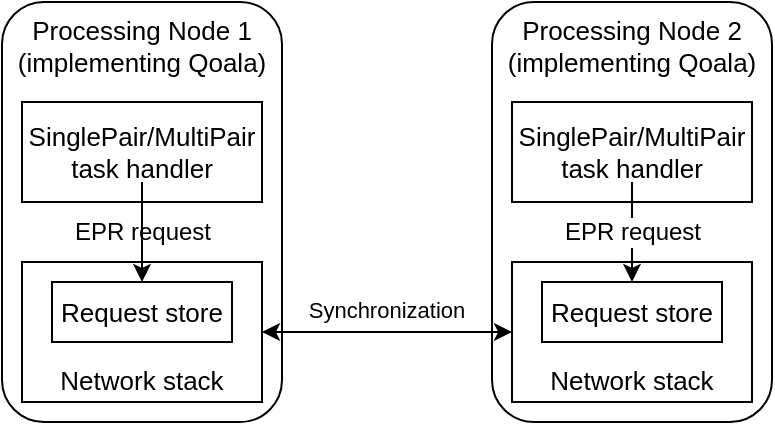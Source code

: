 <mxfile version="22.1.3" type="embed">
    <diagram id="p_pJn7svEYxFl72tqzCv" name="Page-1">
        <mxGraphModel dx="667" dy="234" grid="1" gridSize="10" guides="1" tooltips="1" connect="1" arrows="1" fold="1" page="1" pageScale="1" pageWidth="850" pageHeight="1100" math="0" shadow="0">
            <root>
                <mxCell id="0"/>
                <mxCell id="1" parent="0"/>
                <mxCell id="23" value="Processing Node 2&lt;br style=&quot;font-size: 13px;&quot;&gt;(implementing Qoala)" style="rounded=1;whiteSpace=wrap;html=1;verticalAlign=top;fontSize=13;" parent="1" vertex="1">
                    <mxGeometry x="600" y="180" width="140" height="210" as="geometry"/>
                </mxCell>
                <mxCell id="24" value="SinglePair/MultiPair task handler" style="rounded=0;whiteSpace=wrap;html=1;fontSize=13;" parent="1" vertex="1">
                    <mxGeometry x="610" y="230" width="120" height="50" as="geometry"/>
                </mxCell>
                <mxCell id="26" value="Network stack" style="rounded=0;whiteSpace=wrap;html=1;verticalAlign=bottom;fontSize=13;" parent="1" vertex="1">
                    <mxGeometry x="610" y="310" width="120" height="70" as="geometry"/>
                </mxCell>
                <mxCell id="25" value="Request store" style="rounded=0;whiteSpace=wrap;html=1;fontSize=13;" parent="1" vertex="1">
                    <mxGeometry x="625" y="320" width="90" height="30" as="geometry"/>
                </mxCell>
                <mxCell id="29" value="EPR request" style="edgeStyle=none;html=1;entryX=0.5;entryY=0;entryDx=0;entryDy=0;fontSize=12;" parent="1" target="25" edge="1">
                    <mxGeometry relative="1" as="geometry">
                        <mxPoint x="670" y="270" as="sourcePoint"/>
                    </mxGeometry>
                </mxCell>
                <mxCell id="30" value="Processing Node 1&lt;br style=&quot;font-size: 13px;&quot;&gt;(implementing Qoala)" style="rounded=1;whiteSpace=wrap;html=1;verticalAlign=top;fontSize=13;" parent="1" vertex="1">
                    <mxGeometry x="355" y="180" width="140" height="210" as="geometry"/>
                </mxCell>
                <mxCell id="31" value="SinglePair/MultiPair task handler" style="rounded=0;whiteSpace=wrap;html=1;fontSize=13;" parent="1" vertex="1">
                    <mxGeometry x="365" y="230" width="120" height="50" as="geometry"/>
                </mxCell>
                <mxCell id="35" value="Synchronization" style="edgeStyle=none;html=1;exitX=1;exitY=0.5;exitDx=0;exitDy=0;entryX=0;entryY=0.5;entryDx=0;entryDy=0;startArrow=classic;startFill=1;labelBackgroundColor=none;" parent="1" source="32" target="26" edge="1">
                    <mxGeometry x="-0.008" y="11" relative="1" as="geometry">
                        <mxPoint as="offset"/>
                    </mxGeometry>
                </mxCell>
                <mxCell id="32" value="Network stack" style="rounded=0;whiteSpace=wrap;html=1;verticalAlign=bottom;fontSize=13;" parent="1" vertex="1">
                    <mxGeometry x="365" y="310" width="120" height="70" as="geometry"/>
                </mxCell>
                <mxCell id="33" value="Request store" style="rounded=0;whiteSpace=wrap;html=1;fontSize=13;" parent="1" vertex="1">
                    <mxGeometry x="380" y="320" width="90" height="30" as="geometry"/>
                </mxCell>
                <mxCell id="34" value="EPR request" style="edgeStyle=none;html=1;entryX=0.5;entryY=0;entryDx=0;entryDy=0;fontSize=12;labelBackgroundColor=none;" parent="1" target="33" edge="1">
                    <mxGeometry relative="1" as="geometry">
                        <mxPoint x="425" y="270" as="sourcePoint"/>
                    </mxGeometry>
                </mxCell>
            </root>
        </mxGraphModel>
    </diagram>
</mxfile>